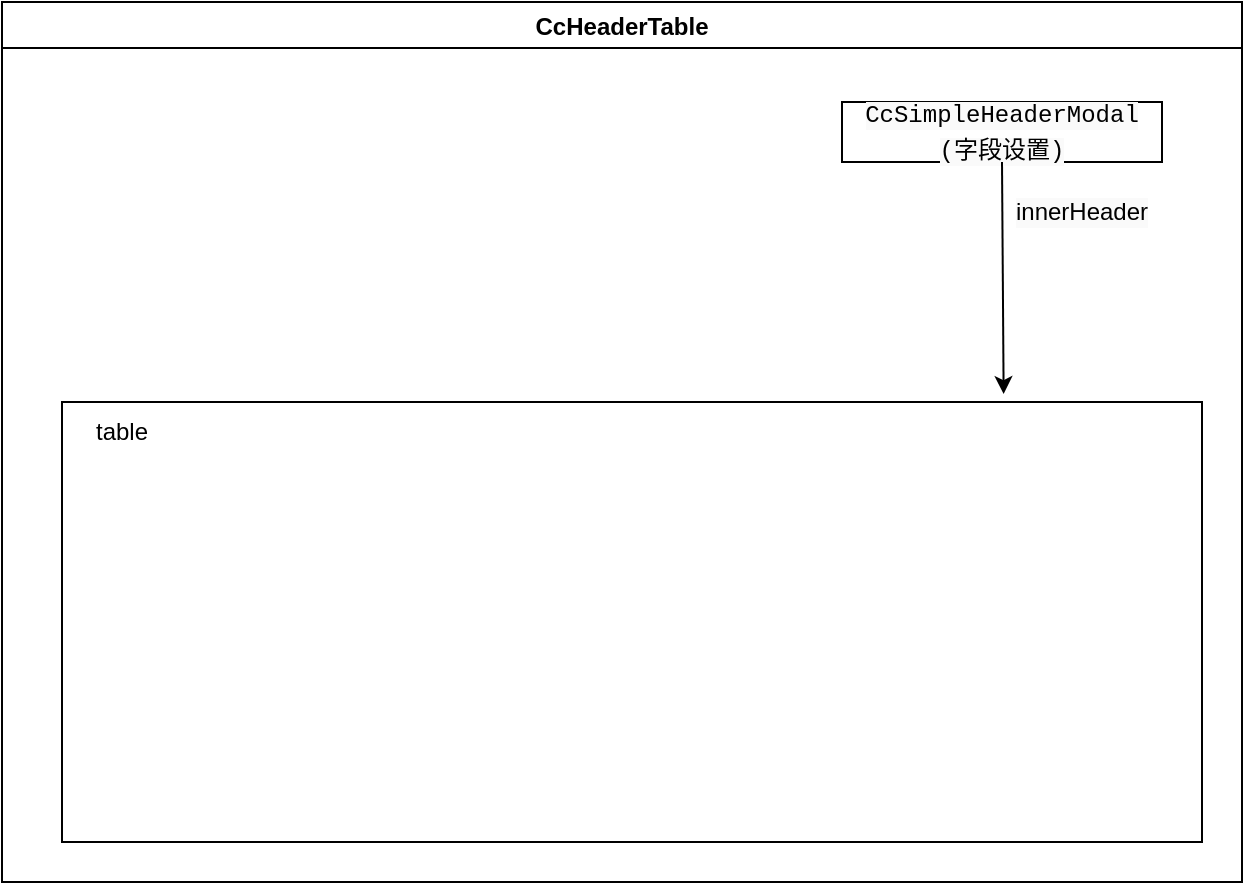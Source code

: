 <mxfile version="15.5.9" type="github">
  <diagram id="bno7F0bN4L9IeEybdrOH" name="Page-1">
    <mxGraphModel dx="1426" dy="737" grid="1" gridSize="10" guides="1" tooltips="1" connect="1" arrows="1" fold="1" page="1" pageScale="1" pageWidth="827" pageHeight="1169" math="0" shadow="0">
      <root>
        <mxCell id="0" />
        <mxCell id="1" parent="0" />
        <mxCell id="Q5FIG8UsByc4vJdWdwXC-1" value="CcHeaderTable" style="swimlane;" vertex="1" parent="1">
          <mxGeometry x="190" y="160" width="620" height="440" as="geometry" />
        </mxCell>
        <mxCell id="Q5FIG8UsByc4vJdWdwXC-4" value="" style="group" vertex="1" connectable="0" parent="Q5FIG8UsByc4vJdWdwXC-1">
          <mxGeometry x="30" y="200" width="570" height="220" as="geometry" />
        </mxCell>
        <mxCell id="Q5FIG8UsByc4vJdWdwXC-2" value="" style="rounded=0;whiteSpace=wrap;html=1;" vertex="1" parent="Q5FIG8UsByc4vJdWdwXC-4">
          <mxGeometry width="570" height="220" as="geometry" />
        </mxCell>
        <mxCell id="Q5FIG8UsByc4vJdWdwXC-3" value="table" style="text;html=1;strokeColor=none;fillColor=none;align=center;verticalAlign=middle;whiteSpace=wrap;rounded=0;" vertex="1" parent="Q5FIG8UsByc4vJdWdwXC-4">
          <mxGeometry width="60" height="30" as="geometry" />
        </mxCell>
        <mxCell id="Q5FIG8UsByc4vJdWdwXC-5" value="&lt;div style=&quot;font-family: &amp;#34;menlo&amp;#34; , &amp;#34;monaco&amp;#34; , &amp;#34;courier new&amp;#34; , monospace ; line-height: 18px&quot;&gt;&lt;span style=&quot;background-color: rgb(250 , 250 , 250)&quot;&gt;CcSimpleHeaderModal&lt;br&gt;(字段设置)&lt;/span&gt;&lt;/div&gt;" style="rounded=0;whiteSpace=wrap;html=1;" vertex="1" parent="Q5FIG8UsByc4vJdWdwXC-1">
          <mxGeometry x="420" y="50" width="160" height="30" as="geometry" />
        </mxCell>
        <mxCell id="Q5FIG8UsByc4vJdWdwXC-6" value="" style="endArrow=classic;html=1;rounded=0;fontColor=#000000;entryX=0.826;entryY=-0.018;entryDx=0;entryDy=0;entryPerimeter=0;" edge="1" parent="Q5FIG8UsByc4vJdWdwXC-1" target="Q5FIG8UsByc4vJdWdwXC-2">
          <mxGeometry width="50" height="50" relative="1" as="geometry">
            <mxPoint x="500" y="80" as="sourcePoint" />
            <mxPoint x="550" y="30" as="targetPoint" />
          </mxGeometry>
        </mxCell>
        <mxCell id="Q5FIG8UsByc4vJdWdwXC-7" value="innerHeader" style="text;html=1;strokeColor=none;fillColor=none;align=center;verticalAlign=middle;whiteSpace=wrap;rounded=0;labelBackgroundColor=#FAFAFA;fontColor=#000000;" vertex="1" parent="Q5FIG8UsByc4vJdWdwXC-1">
          <mxGeometry x="510" y="90" width="60" height="30" as="geometry" />
        </mxCell>
      </root>
    </mxGraphModel>
  </diagram>
</mxfile>

